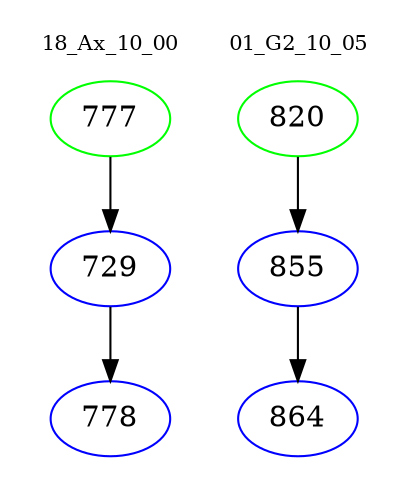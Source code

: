 digraph{
subgraph cluster_0 {
color = white
label = "18_Ax_10_00";
fontsize=10;
T0_777 [label="777", color="green"]
T0_777 -> T0_729 [color="black"]
T0_729 [label="729", color="blue"]
T0_729 -> T0_778 [color="black"]
T0_778 [label="778", color="blue"]
}
subgraph cluster_1 {
color = white
label = "01_G2_10_05";
fontsize=10;
T1_820 [label="820", color="green"]
T1_820 -> T1_855 [color="black"]
T1_855 [label="855", color="blue"]
T1_855 -> T1_864 [color="black"]
T1_864 [label="864", color="blue"]
}
}
